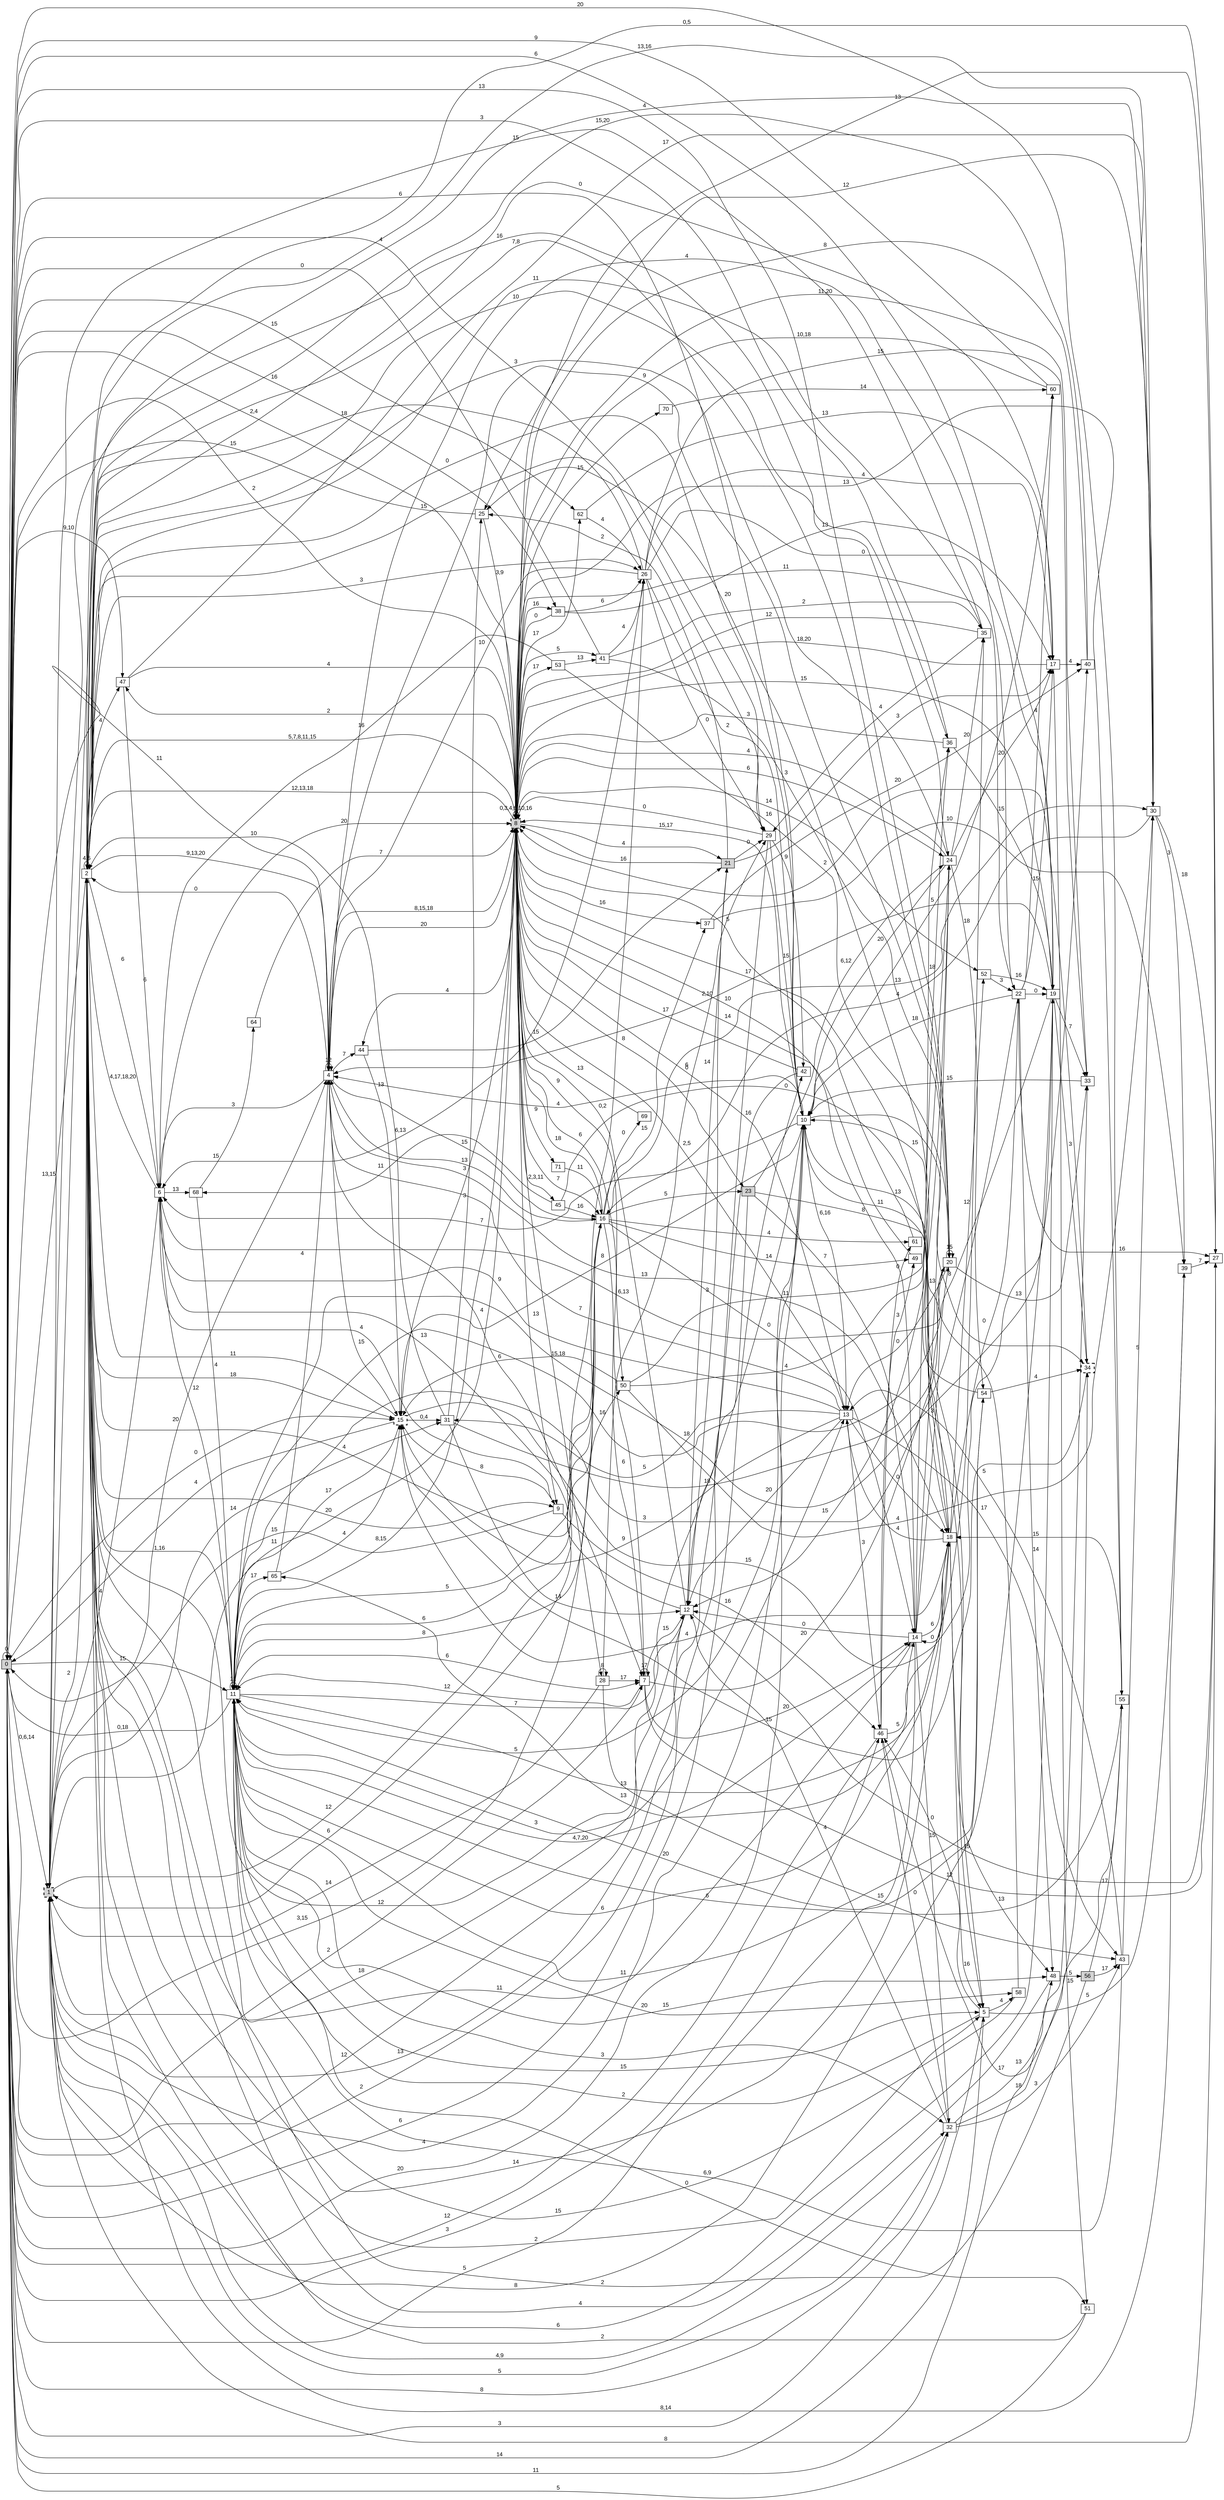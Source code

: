 digraph "NDFA" {
  rankdir=LR
  node [shape=box width=0.1 height=0.1 fontname=Arial]
  edge [fontname=Arial]
/* Estados */
 s0 [label="0" style="filled"] /* I:1 F:0 D:0 */
 s1 [label="1" style="filled,bold,dashed"] /* I:1 F:1 D:0 */
 s2 [label="2" ] /* I:0 F:0 D:0 */
 s4 [label="4" ] /* I:0 F:0 D:0 */
 s5 [label="5" ] /* I:0 F:0 D:0 */
 s6 [label="6" ] /* I:0 F:0 D:0 */
 s7 [label="7" ] /* I:0 F:0 D:0 */
 s8 [label="8" style="filled,bold,dashed"] /* I:1 F:1 D:0 */
 s9 [label="9" ] /* I:0 F:0 D:0 */
 s10 [label="10" ] /* I:0 F:0 D:0 */
 s11 [label="11" ] /* I:0 F:0 D:0 */
 s12 [label="12" ] /* I:0 F:0 D:0 */
 s13 [label="13" ] /* I:0 F:0 D:0 */
 s14 [label="14" ] /* I:0 F:0 D:0 */
 s15 [label="15" style="bold,dashed"] /* I:0 F:1 D:0 */
 s16 [label="16" ] /* I:0 F:0 D:0 */
 s17 [label="17" ] /* I:0 F:0 D:0 */
 s18 [label="18" ] /* I:0 F:0 D:0 */
 s19 [label="19" ] /* I:0 F:0 D:0 */
 s20 [label="20" ] /* I:0 F:0 D:0 */
 s21 [label="21" style="filled"] /* I:1 F:0 D:0 */
 s22 [label="22" ] /* I:0 F:0 D:0 */
 s23 [label="23" style="filled"] /* I:1 F:0 D:0 */
 s24 [label="24" ] /* I:0 F:0 D:0 */
 s25 [label="25" ] /* I:0 F:0 D:0 */
 s26 [label="26" ] /* I:0 F:0 D:0 */
 s27 [label="27" ] /* I:0 F:0 D:0 */
 s28 [label="28" ] /* I:0 F:0 D:0 */
 s29 [label="29" ] /* I:0 F:0 D:0 */
 s30 [label="30" ] /* I:0 F:0 D:0 */
 s31 [label="31" ] /* I:0 F:0 D:0 */
 s32 [label="32" ] /* I:0 F:0 D:0 */
 s33 [label="33" ] /* I:0 F:0 D:0 */
 s34 [label="34" style="bold,dashed"] /* I:0 F:1 D:0 */
 s35 [label="35" ] /* I:0 F:0 D:0 */
 s36 [label="36" ] /* I:0 F:0 D:0 */
 s37 [label="37" ] /* I:0 F:0 D:0 */
 s38 [label="38" ] /* I:0 F:0 D:0 */
 s39 [label="39" ] /* I:0 F:0 D:0 */
 s40 [label="40" ] /* I:0 F:0 D:0 */
 s41 [label="41" ] /* I:0 F:0 D:0 */
 s42 [label="42" ] /* I:0 F:0 D:0 */
 s43 [label="43" ] /* I:0 F:0 D:0 */
 s44 [label="44" ] /* I:0 F:0 D:0 */
 s45 [label="45" ] /* I:0 F:0 D:0 */
 s46 [label="46" ] /* I:0 F:0 D:0 */
 s47 [label="47" ] /* I:0 F:0 D:0 */
 s48 [label="48" ] /* I:0 F:0 D:0 */
 s49 [label="49" ] /* I:0 F:0 D:0 */
 s50 [label="50" ] /* I:0 F:0 D:0 */
 s51 [label="51" ] /* I:0 F:0 D:0 */
 s52 [label="52" ] /* I:0 F:0 D:0 */
 s53 [label="53" ] /* I:0 F:0 D:0 */
 s54 [label="54" ] /* I:0 F:0 D:0 */
 s55 [label="55" ] /* I:0 F:0 D:0 */
 s56 [label="56" style="filled"] /* I:1 F:0 D:0 */
 s58 [label="58" ] /* I:0 F:0 D:0 */
 s60 [label="60" ] /* I:0 F:0 D:0 */
 s61 [label="61" ] /* I:0 F:0 D:0 */
 s62 [label="62" ] /* I:0 F:0 D:0 */
 s64 [label="64" ] /* I:0 F:0 D:0 */
 s65 [label="65" ] /* I:0 F:0 D:0 */
 s68 [label="68" ] /* I:0 F:0 D:0 */
 s69 [label="69" ] /* I:0 F:0 D:0 */
 s70 [label="70" ] /* I:0 F:0 D:0 */
 s71 [label="71" ] /* I:0 F:0 D:0 */
/* Transiciones */
  s0 -> s0 [label="0"]
  s0 -> s1 [label="0,6,14"]
  s0 -> s5 [label="14"]
  s0 -> s7 [label="2"]
  s0 -> s8 [label="2,4"]
  s0 -> s10 [label="6"]
  s0 -> s11 [label="15"]
  s0 -> s15 [label="0"]
  s0 -> s16 [label="3,15"]
  s0 -> s19 [label="6"]
  s0 -> s20 [label="13"]
  s0 -> s29 [label="4"]
  s0 -> s32 [label="8"]
  s0 -> s38 [label="16"]
  s0 -> s42 [label="6"]
  s0 -> s46 [label="3"]
  s0 -> s47 [label="9,10"]
  s0 -> s48 [label="11"]
  s0 -> s55 [label="20"]
  s0 -> s62 [label="15"]
  s1 -> s2 [label="2"]
  s1 -> s4 [label="20"]
  s1 -> s8 [label="11"]
  s1 -> s10 [label="4"]
  s1 -> s16 [label="12"]
  s1 -> s19 [label="6"]
  s1 -> s31 [label="14"]
  s1 -> s32 [label="4,9"]
  s1 -> s36 [label="16"]
  s2 -> s0 [label="13,15"]
  s2 -> s2 [label="4,6"]
  s2 -> s4 [label="9,13,20"]
  s2 -> s5 [label="2"]
  s2 -> s6 [label="6"]
  s2 -> s8 [label="5,7,8,11,15"]
  s2 -> s9 [label="20"]
  s2 -> s10 [label="0"]
  s2 -> s15 [label="18"]
  s2 -> s16 [label="4"]
  s2 -> s18 [label="14"]
  s2 -> s24 [label="10"]
  s2 -> s26 [label="3"]
  s2 -> s29 [label="15"]
  s2 -> s30 [label="13,16"]
  s2 -> s47 [label="4"]
  s4 -> s0 [label="11"]
  s4 -> s2 [label="0"]
  s4 -> s4 [label="12"]
  s4 -> s6 [label="3"]
  s4 -> s7 [label="4"]
  s4 -> s8 [label="8,15,18"]
  s4 -> s15 [label="15"]
  s4 -> s16 [label="15"]
  s4 -> s18 [label="13"]
  s4 -> s22 [label="4"]
  s4 -> s44 [label="7"]
  s5 -> s0 [label="3"]
  s5 -> s11 [label="2"]
  s5 -> s39 [label="5"]
  s5 -> s46 [label="0"]
  s5 -> s58 [label="4"]
  s6 -> s1 [label="4"]
  s6 -> s2 [label="4,17,18,20"]
  s6 -> s8 [label="20"]
  s6 -> s68 [label="13"]
  s7 -> s7 [label="17"]
  s7 -> s11 [label="12"]
  s7 -> s12 [label="15"]
  s7 -> s14 [label="20"]
  s7 -> s20 [label="20"]
  s7 -> s27 [label="12"]
  s8 -> s0 [label="2"]
  s8 -> s2 [label="12,13,18"]
  s8 -> s4 [label="20"]
  s8 -> s7 [label="6"]
  s8 -> s8 [label="0,3,4,6,10,16"]
  s8 -> s9 [label="13"]
  s8 -> s11 [label="8,15"]
  s8 -> s13 [label="2,5"]
  s8 -> s14 [label="10"]
  s8 -> s15 [label="3"]
  s8 -> s16 [label="7"]
  s8 -> s18 [label="17"]
  s8 -> s21 [label="4"]
  s8 -> s22 [label="11"]
  s8 -> s23 [label="8"]
  s8 -> s24 [label="6"]
  s8 -> s28 [label="15,18"]
  s8 -> s37 [label="16"]
  s8 -> s38 [label="16"]
  s8 -> s41 [label="5"]
  s8 -> s44 [label="4"]
  s8 -> s45 [label="2,3,11"]
  s8 -> s47 [label="2"]
  s8 -> s50 [label="9"]
  s8 -> s52 [label="14"]
  s8 -> s53 [label="17"]
  s8 -> s62 [label="17"]
  s8 -> s70 [label="15"]
  s8 -> s71 [label="9"]
  s9 -> s0 [label="15"]
  s9 -> s6 [label="4"]
  s9 -> s46 [label="16"]
  s10 -> s0 [label="20"]
  s10 -> s4 [label="4"]
  s10 -> s6 [label="7"]
  s10 -> s8 [label="15,17"]
  s10 -> s11 [label="5"]
  s10 -> s13 [label="6,16"]
  s10 -> s15 [label="8"]
  s10 -> s34 [label="8"]
  s10 -> s60 [label="5"]
  s11 -> s0 [label="0,18"]
  s11 -> s2 [label="1,16"]
  s11 -> s5 [label="15"]
  s11 -> s6 [label="12"]
  s11 -> s7 [label="6"]
  s11 -> s10 [label="7"]
  s11 -> s11 [label="11"]
  s11 -> s13 [label="3"]
  s11 -> s14 [label="4,7,20"]
  s11 -> s18 [label="6"]
  s11 -> s26 [label="5"]
  s11 -> s32 [label="3"]
  s11 -> s35 [label="13"]
  s11 -> s40 [label="18"]
  s11 -> s48 [label="15"]
  s11 -> s50 [label="8"]
  s11 -> s51 [label="0"]
  s11 -> s54 [label="11"]
  s11 -> s58 [label="20"]
  s11 -> s65 [label="17"]
  s12 -> s0 [label="12"]
  s12 -> s1 [label="18"]
  s12 -> s2 [label="12"]
  s12 -> s6 [label="13"]
  s12 -> s8 [label="0,2"]
  s12 -> s21 [label="14"]
  s12 -> s27 [label="15"]
  s13 -> s4 [label="7"]
  s13 -> s6 [label="9"]
  s13 -> s8 [label="6"]
  s13 -> s12 [label="20"]
  s13 -> s15 [label="9"]
  s13 -> s18 [label="0"]
  s13 -> s31 [label="5"]
  s13 -> s43 [label="17"]
  s13 -> s46 [label="3"]
  s14 -> s0 [label="5"]
  s14 -> s2 [label="11"]
  s14 -> s12 [label="0"]
  s14 -> s18 [label="6"]
  s14 -> s20 [label="3"]
  s14 -> s24 [label="13"]
  s14 -> s32 [label="15"]
  s14 -> s36 [label="18"]
  s15 -> s0 [label="4"]
  s15 -> s2 [label="11"]
  s15 -> s9 [label="8"]
  s15 -> s11 [label="17"]
  s15 -> s19 [label="15"]
  s15 -> s31 [label="0,4"]
  s16 -> s1 [label="6"]
  s16 -> s4 [label="13"]
  s16 -> s7 [label="6"]
  s16 -> s8 [label="18"]
  s16 -> s11 [label="6"]
  s16 -> s14 [label="0"]
  s16 -> s23 [label="5"]
  s16 -> s30 [label="13"]
  s16 -> s37 [label="15"]
  s16 -> s49 [label="14"]
  s16 -> s61 [label="4"]
  s16 -> s69 [label="0"]
  s17 -> s2 [label="0"]
  s17 -> s8 [label="18,20"]
  s17 -> s40 [label="4"]
  s17 -> s51 [label="15"]
  s18 -> s5 [label="16"]
  s18 -> s10 [label="11"]
  s18 -> s13 [label="4"]
  s18 -> s14 [label="0"]
  s18 -> s15 [label="4"]
  s18 -> s22 [label="0"]
  s18 -> s25 [label="20"]
  s18 -> s48 [label="13"]
  s18 -> s52 [label="12"]
  s18 -> s65 [label="13"]
  s19 -> s4 [label="2,10"]
  s19 -> s6 [label="6,13"]
  s19 -> s8 [label="15"]
  s19 -> s11 [label="20"]
  s19 -> s33 [label="7"]
  s19 -> s34 [label="3"]
  s20 -> s2 [label="7,8"]
  s20 -> s4 [label="9"]
  s20 -> s11 [label="16"]
  s20 -> s13 [label="0"]
  s20 -> s20 [label="15"]
  s20 -> s33 [label="13"]
  s21 -> s8 [label="16"]
  s21 -> s12 [label="3"]
  s21 -> s17 [label="3"]
  s21 -> s25 [label="2"]
  s21 -> s29 [label="0"]
  s22 -> s10 [label="18"]
  s22 -> s11 [label="3"]
  s22 -> s17 [label="15"]
  s22 -> s19 [label="0"]
  s22 -> s27 [label="16"]
  s22 -> s48 [label="14"]
  s22 -> s60 [label="4"]
  s23 -> s0 [label="2"]
  s23 -> s5 [label="8"]
  s23 -> s14 [label="7"]
  s23 -> s24 [label="6,12"]
  s24 -> s2 [label="3"]
  s24 -> s8 [label="4"]
  s24 -> s10 [label="20"]
  s24 -> s12 [label="15"]
  s24 -> s17 [label="20"]
  s24 -> s35 [label="20"]
  s24 -> s54 [label="18"]
  s25 -> s0 [label="15"]
  s25 -> s8 [label="3,9"]
  s26 -> s1 [label="18"]
  s26 -> s4 [label="10"]
  s26 -> s6 [label="6,13"]
  s26 -> s10 [label="2"]
  s26 -> s17 [label="4"]
  s26 -> s19 [label="0"]
  s26 -> s29 [label="0"]
  s26 -> s33 [label="15"]
  s27 -> s1 [label="8"]
  s27 -> s2 [label="0,5"]
  s27 -> s8 [label="13"]
  s28 -> s1 [label="14"]
  s28 -> s7 [label="17"]
  s28 -> s28 [label="8"]
  s28 -> s29 [label="0"]
  s28 -> s43 [label="15"]
  s29 -> s1 [label="13"]
  s29 -> s8 [label="0"]
  s29 -> s10 [label="15"]
  s29 -> s42 [label="9"]
  s30 -> s2 [label="4"]
  s30 -> s16 [label="4"]
  s30 -> s25 [label="12"]
  s30 -> s27 [label="18"]
  s30 -> s39 [label="3"]
  s31 -> s2 [label="10"]
  s31 -> s12 [label="14"]
  s31 -> s20 [label="18"]
  s31 -> s25 [label="3"]
  s32 -> s1 [label="5"]
  s32 -> s12 [label="4"]
  s32 -> s33 [label="13"]
  s32 -> s34 [label="18"]
  s32 -> s43 [label="3"]
  s32 -> s46 [label="0"]
  s33 -> s8 [label="11,20"]
  s33 -> s10 [label="15"]
  s34 -> s8 [label="2"]
  s34 -> s15 [label="15"]
  s35 -> s1 [label="15"]
  s35 -> s2 [label="11"]
  s35 -> s8 [label="12"]
  s35 -> s29 [label="4"]
  s36 -> s0 [label="3"]
  s36 -> s8 [label="3"]
  s36 -> s19 [label="15"]
  s37 -> s39 [label="10"]
  s37 -> s40 [label="20"]
  s38 -> s8 [label="0"]
  s38 -> s17 [label="13"]
  s38 -> s26 [label="6"]
  s39 -> s2 [label="8,14"]
  s39 -> s27 [label="7"]
  s40 -> s2 [label="15,20"]
  s40 -> s8 [label="8"]
  s41 -> s0 [label="0"]
  s41 -> s20 [label="3"]
  s41 -> s26 [label="4"]
  s41 -> s35 [label="2"]
  s42 -> s8 [label="17"]
  s42 -> s12 [label="16"]
  s43 -> s11 [label="6,9"]
  s43 -> s13 [label="5"]
  s43 -> s30 [label="5"]
  s44 -> s15 [label="13"]
  s44 -> s21 [label="15"]
  s45 -> s5 [label="0"]
  s45 -> s16 [label="16"]
  s45 -> s68 [label="11"]
  s46 -> s0 [label="12"]
  s46 -> s14 [label="5"]
  s46 -> s49 [label="3"]
  s46 -> s55 [label="17"]
  s46 -> s61 [label="0"]
  s47 -> s6 [label="6"]
  s47 -> s8 [label="4"]
  s47 -> s30 [label="17"]
  s48 -> s2 [label="4"]
  s48 -> s56 [label="5"]
  s49 -> s8 [label="14"]
  s50 -> s15 [label="6"]
  s50 -> s24 [label="4"]
  s50 -> s30 [label="4"]
  s50 -> s36 [label="11"]
  s51 -> s0 [label="5"]
  s51 -> s2 [label="2"]
  s52 -> s19 [label="16"]
  s52 -> s22 [label="3"]
  s53 -> s6 [label="16"]
  s53 -> s20 [label="16"]
  s53 -> s41 [label="13"]
  s54 -> s1 [label="8"]
  s54 -> s10 [label="13"]
  s54 -> s34 [label="4"]
  s55 -> s8 [label="13"]
  s55 -> s11 [label="6"]
  s55 -> s18 [label="15"]
  s56 -> s2 [label="2"]
  s56 -> s43 [label="17"]
  s56 -> s55 [label="17"]
  s58 -> s2 [label="15"]
  s58 -> s10 [label="15"]
  s60 -> s0 [label="9"]
  s60 -> s8 [label="10,18"]
  s61 -> s8 [label="5"]
  s62 -> s17 [label="13"]
  s62 -> s26 [label="4"]
  s64 -> s8 [label="7"]
  s65 -> s4 [label="4"]
  s65 -> s15 [label="4"]
  s68 -> s11 [label="4"]
  s68 -> s64 [label="15"]
  s69 -> s8 [label="13"]
  s70 -> s60 [label="14"]
  s71 -> s16 [label="11"]
}
